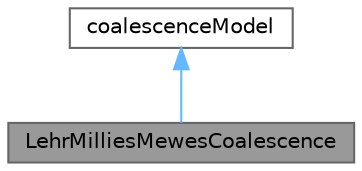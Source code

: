 digraph "LehrMilliesMewesCoalescence"
{
 // LATEX_PDF_SIZE
  bgcolor="transparent";
  edge [fontname=Helvetica,fontsize=10,labelfontname=Helvetica,labelfontsize=10];
  node [fontname=Helvetica,fontsize=10,shape=box,height=0.2,width=0.4];
  Node1 [id="Node000001",label="LehrMilliesMewesCoalescence",height=0.2,width=0.4,color="gray40", fillcolor="grey60", style="filled", fontcolor="black",tooltip="Model of Lehr et al. (2002). The coalescence rate is calculated by."];
  Node2 -> Node1 [id="edge1_Node000001_Node000002",dir="back",color="steelblue1",style="solid",tooltip=" "];
  Node2 [id="Node000002",label="coalescenceModel",height=0.2,width=0.4,color="gray40", fillcolor="white", style="filled",URL="$classFoam_1_1diameterModels_1_1coalescenceModel.html",tooltip="Base class for coalescence models."];
}
